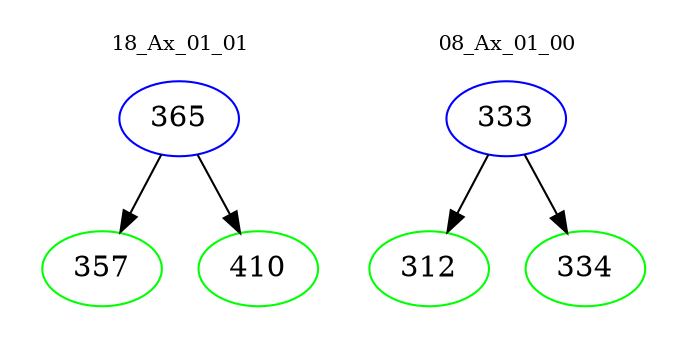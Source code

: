 digraph{
subgraph cluster_0 {
color = white
label = "18_Ax_01_01";
fontsize=10;
T0_365 [label="365", color="blue"]
T0_365 -> T0_357 [color="black"]
T0_357 [label="357", color="green"]
T0_365 -> T0_410 [color="black"]
T0_410 [label="410", color="green"]
}
subgraph cluster_1 {
color = white
label = "08_Ax_01_00";
fontsize=10;
T1_333 [label="333", color="blue"]
T1_333 -> T1_312 [color="black"]
T1_312 [label="312", color="green"]
T1_333 -> T1_334 [color="black"]
T1_334 [label="334", color="green"]
}
}
